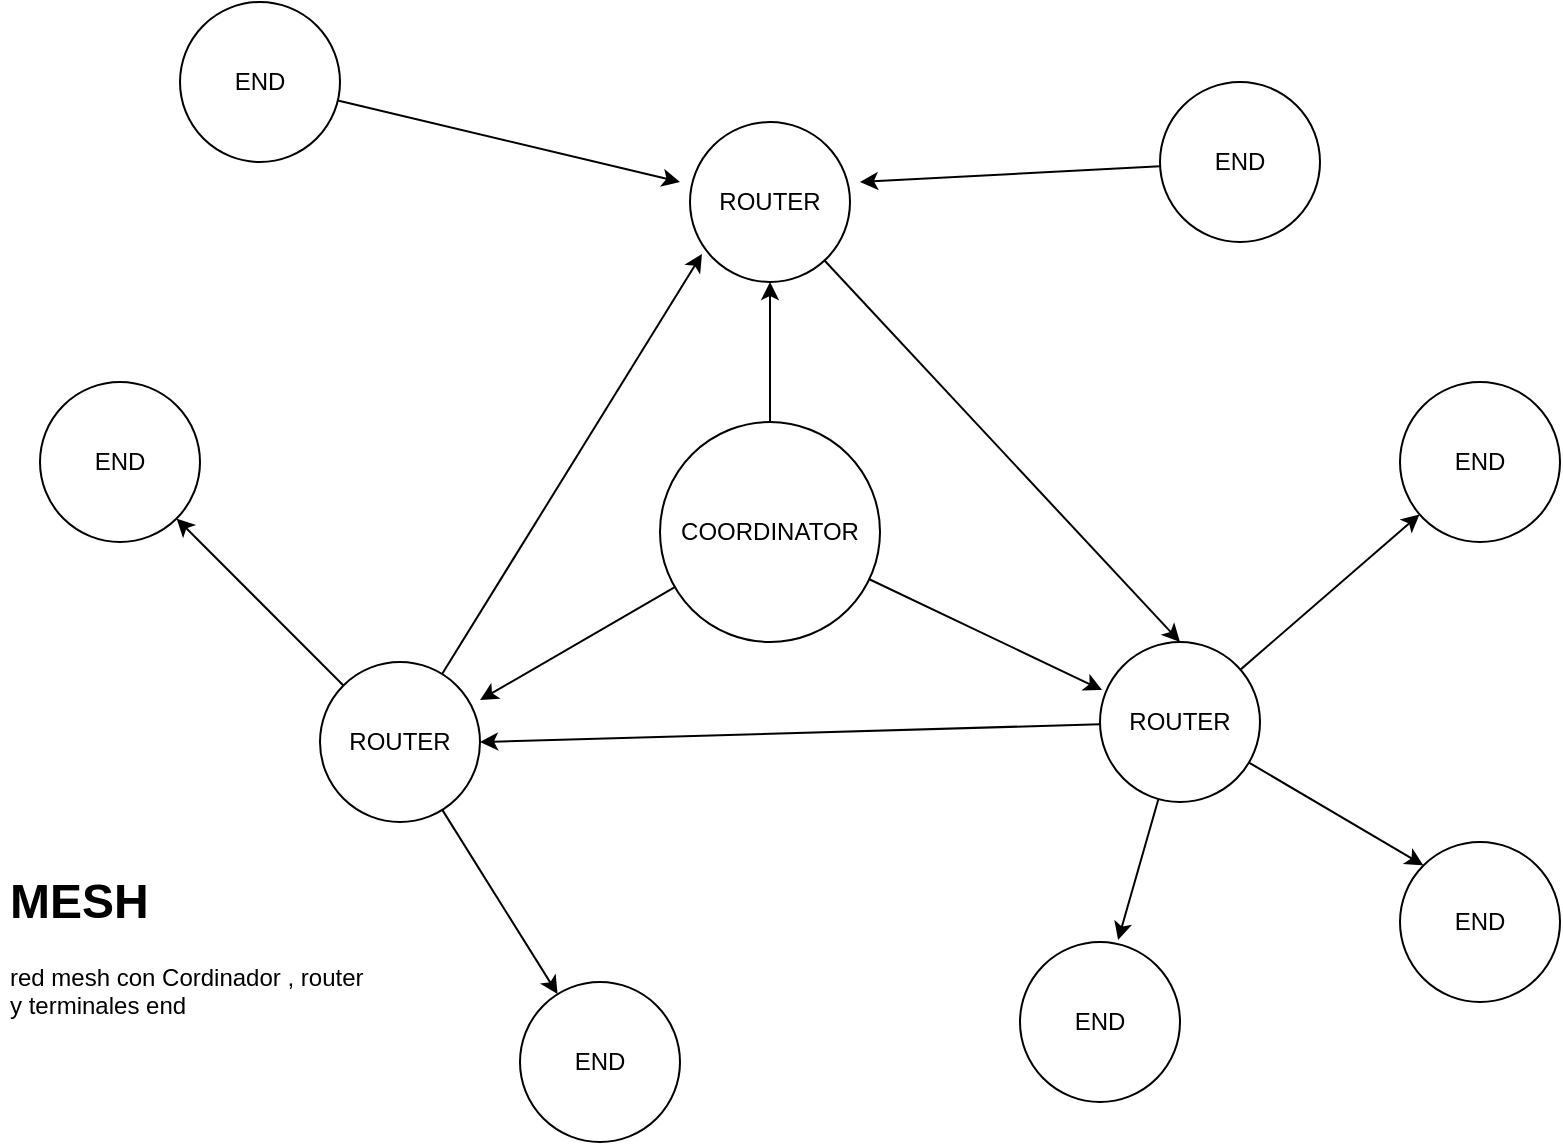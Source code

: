 <mxfile>
    <diagram id="7jL_uqd9wFhnOZRWhtxN" name="Page-1">
        <mxGraphModel dx="906" dy="622" grid="1" gridSize="10" guides="1" tooltips="1" connect="1" arrows="1" fold="1" page="1" pageScale="1" pageWidth="850" pageHeight="1100" math="0" shadow="0">
            <root>
                <mxCell id="0"/>
                <mxCell id="1" parent="0"/>
                <mxCell id="13" style="edgeStyle=none;html=1;entryX=1;entryY=1;entryDx=0;entryDy=0;" edge="1" parent="1" source="2" target="11">
                    <mxGeometry relative="1" as="geometry"/>
                </mxCell>
                <mxCell id="14" style="edgeStyle=none;html=1;" edge="1" parent="1" source="2" target="10">
                    <mxGeometry relative="1" as="geometry"/>
                </mxCell>
                <mxCell id="25" style="edgeStyle=none;html=1;entryX=0.075;entryY=0.825;entryDx=0;entryDy=0;entryPerimeter=0;" edge="1" parent="1" source="2" target="5">
                    <mxGeometry relative="1" as="geometry"/>
                </mxCell>
                <mxCell id="2" value="ROUTER" style="ellipse;whiteSpace=wrap;html=1;aspect=fixed;" vertex="1" parent="1">
                    <mxGeometry x="170" y="360" width="80" height="80" as="geometry"/>
                </mxCell>
                <mxCell id="15" style="edgeStyle=none;html=1;entryX=1;entryY=0.238;entryDx=0;entryDy=0;entryPerimeter=0;" edge="1" parent="1" source="3" target="2">
                    <mxGeometry relative="1" as="geometry"/>
                </mxCell>
                <mxCell id="16" style="edgeStyle=none;html=1;entryX=0.5;entryY=1;entryDx=0;entryDy=0;" edge="1" parent="1" source="3" target="5">
                    <mxGeometry relative="1" as="geometry"/>
                </mxCell>
                <mxCell id="17" style="edgeStyle=none;html=1;entryX=0.013;entryY=0.3;entryDx=0;entryDy=0;entryPerimeter=0;" edge="1" parent="1" source="3" target="4">
                    <mxGeometry relative="1" as="geometry"/>
                </mxCell>
                <mxCell id="3" value="COORDINATOR" style="ellipse;whiteSpace=wrap;html=1;aspect=fixed;" vertex="1" parent="1">
                    <mxGeometry x="340" y="240" width="110" height="110" as="geometry"/>
                </mxCell>
                <mxCell id="18" style="edgeStyle=none;html=1;entryX=0.613;entryY=-0.012;entryDx=0;entryDy=0;entryPerimeter=0;" edge="1" parent="1" source="4" target="9">
                    <mxGeometry relative="1" as="geometry"/>
                </mxCell>
                <mxCell id="19" style="edgeStyle=none;html=1;entryX=1;entryY=0.5;entryDx=0;entryDy=0;" edge="1" parent="1" source="4" target="2">
                    <mxGeometry relative="1" as="geometry"/>
                </mxCell>
                <mxCell id="20" style="edgeStyle=none;html=1;" edge="1" parent="1" source="4" target="7">
                    <mxGeometry relative="1" as="geometry"/>
                </mxCell>
                <mxCell id="21" style="edgeStyle=none;html=1;entryX=0;entryY=0;entryDx=0;entryDy=0;" edge="1" parent="1" source="4" target="8">
                    <mxGeometry relative="1" as="geometry"/>
                </mxCell>
                <mxCell id="4" value="ROUTER" style="ellipse;whiteSpace=wrap;html=1;aspect=fixed;" vertex="1" parent="1">
                    <mxGeometry x="560" y="350" width="80" height="80" as="geometry"/>
                </mxCell>
                <mxCell id="26" style="edgeStyle=none;html=1;entryX=0.5;entryY=0;entryDx=0;entryDy=0;" edge="1" parent="1" source="5" target="4">
                    <mxGeometry relative="1" as="geometry"/>
                </mxCell>
                <mxCell id="5" value="ROUTER" style="ellipse;whiteSpace=wrap;html=1;aspect=fixed;" vertex="1" parent="1">
                    <mxGeometry x="355" y="90" width="80" height="80" as="geometry"/>
                </mxCell>
                <mxCell id="23" style="edgeStyle=none;html=1;" edge="1" parent="1" source="6">
                    <mxGeometry relative="1" as="geometry">
                        <mxPoint x="440" y="120" as="targetPoint"/>
                    </mxGeometry>
                </mxCell>
                <mxCell id="6" value="END" style="ellipse;whiteSpace=wrap;html=1;aspect=fixed;" vertex="1" parent="1">
                    <mxGeometry x="590" y="70" width="80" height="80" as="geometry"/>
                </mxCell>
                <mxCell id="7" value="END" style="ellipse;whiteSpace=wrap;html=1;aspect=fixed;" vertex="1" parent="1">
                    <mxGeometry x="710" y="220" width="80" height="80" as="geometry"/>
                </mxCell>
                <mxCell id="8" value="END" style="ellipse;whiteSpace=wrap;html=1;aspect=fixed;" vertex="1" parent="1">
                    <mxGeometry x="710" y="450" width="80" height="80" as="geometry"/>
                </mxCell>
                <mxCell id="9" value="END" style="ellipse;whiteSpace=wrap;html=1;aspect=fixed;" vertex="1" parent="1">
                    <mxGeometry x="520" y="500" width="80" height="80" as="geometry"/>
                </mxCell>
                <mxCell id="10" value="END" style="ellipse;whiteSpace=wrap;html=1;aspect=fixed;" vertex="1" parent="1">
                    <mxGeometry x="270" y="520" width="80" height="80" as="geometry"/>
                </mxCell>
                <mxCell id="11" value="END" style="ellipse;whiteSpace=wrap;html=1;aspect=fixed;" vertex="1" parent="1">
                    <mxGeometry x="30" y="220" width="80" height="80" as="geometry"/>
                </mxCell>
                <mxCell id="24" style="edgeStyle=none;html=1;" edge="1" parent="1" source="12">
                    <mxGeometry relative="1" as="geometry">
                        <mxPoint x="350" y="120" as="targetPoint"/>
                    </mxGeometry>
                </mxCell>
                <mxCell id="12" value="END" style="ellipse;whiteSpace=wrap;html=1;aspect=fixed;" vertex="1" parent="1">
                    <mxGeometry x="100" y="30" width="80" height="80" as="geometry"/>
                </mxCell>
                <mxCell id="28" value="&lt;h1&gt;MESH&lt;/h1&gt;&lt;p&gt;red mesh con Cordinador , router y terminales end&lt;/p&gt;" style="text;html=1;strokeColor=none;fillColor=none;spacing=5;spacingTop=-20;whiteSpace=wrap;overflow=hidden;rounded=0;" vertex="1" parent="1">
                    <mxGeometry x="10" y="460" width="190" height="120" as="geometry"/>
                </mxCell>
            </root>
        </mxGraphModel>
    </diagram>
</mxfile>